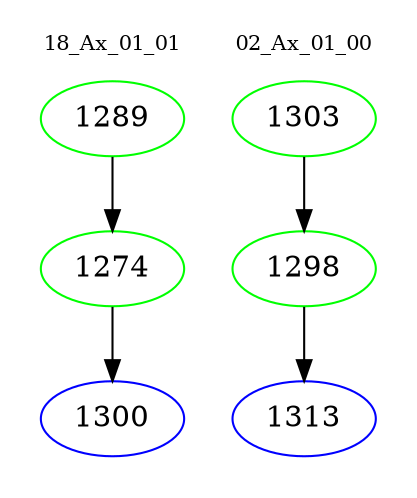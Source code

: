 digraph{
subgraph cluster_0 {
color = white
label = "18_Ax_01_01";
fontsize=10;
T0_1289 [label="1289", color="green"]
T0_1289 -> T0_1274 [color="black"]
T0_1274 [label="1274", color="green"]
T0_1274 -> T0_1300 [color="black"]
T0_1300 [label="1300", color="blue"]
}
subgraph cluster_1 {
color = white
label = "02_Ax_01_00";
fontsize=10;
T1_1303 [label="1303", color="green"]
T1_1303 -> T1_1298 [color="black"]
T1_1298 [label="1298", color="green"]
T1_1298 -> T1_1313 [color="black"]
T1_1313 [label="1313", color="blue"]
}
}
